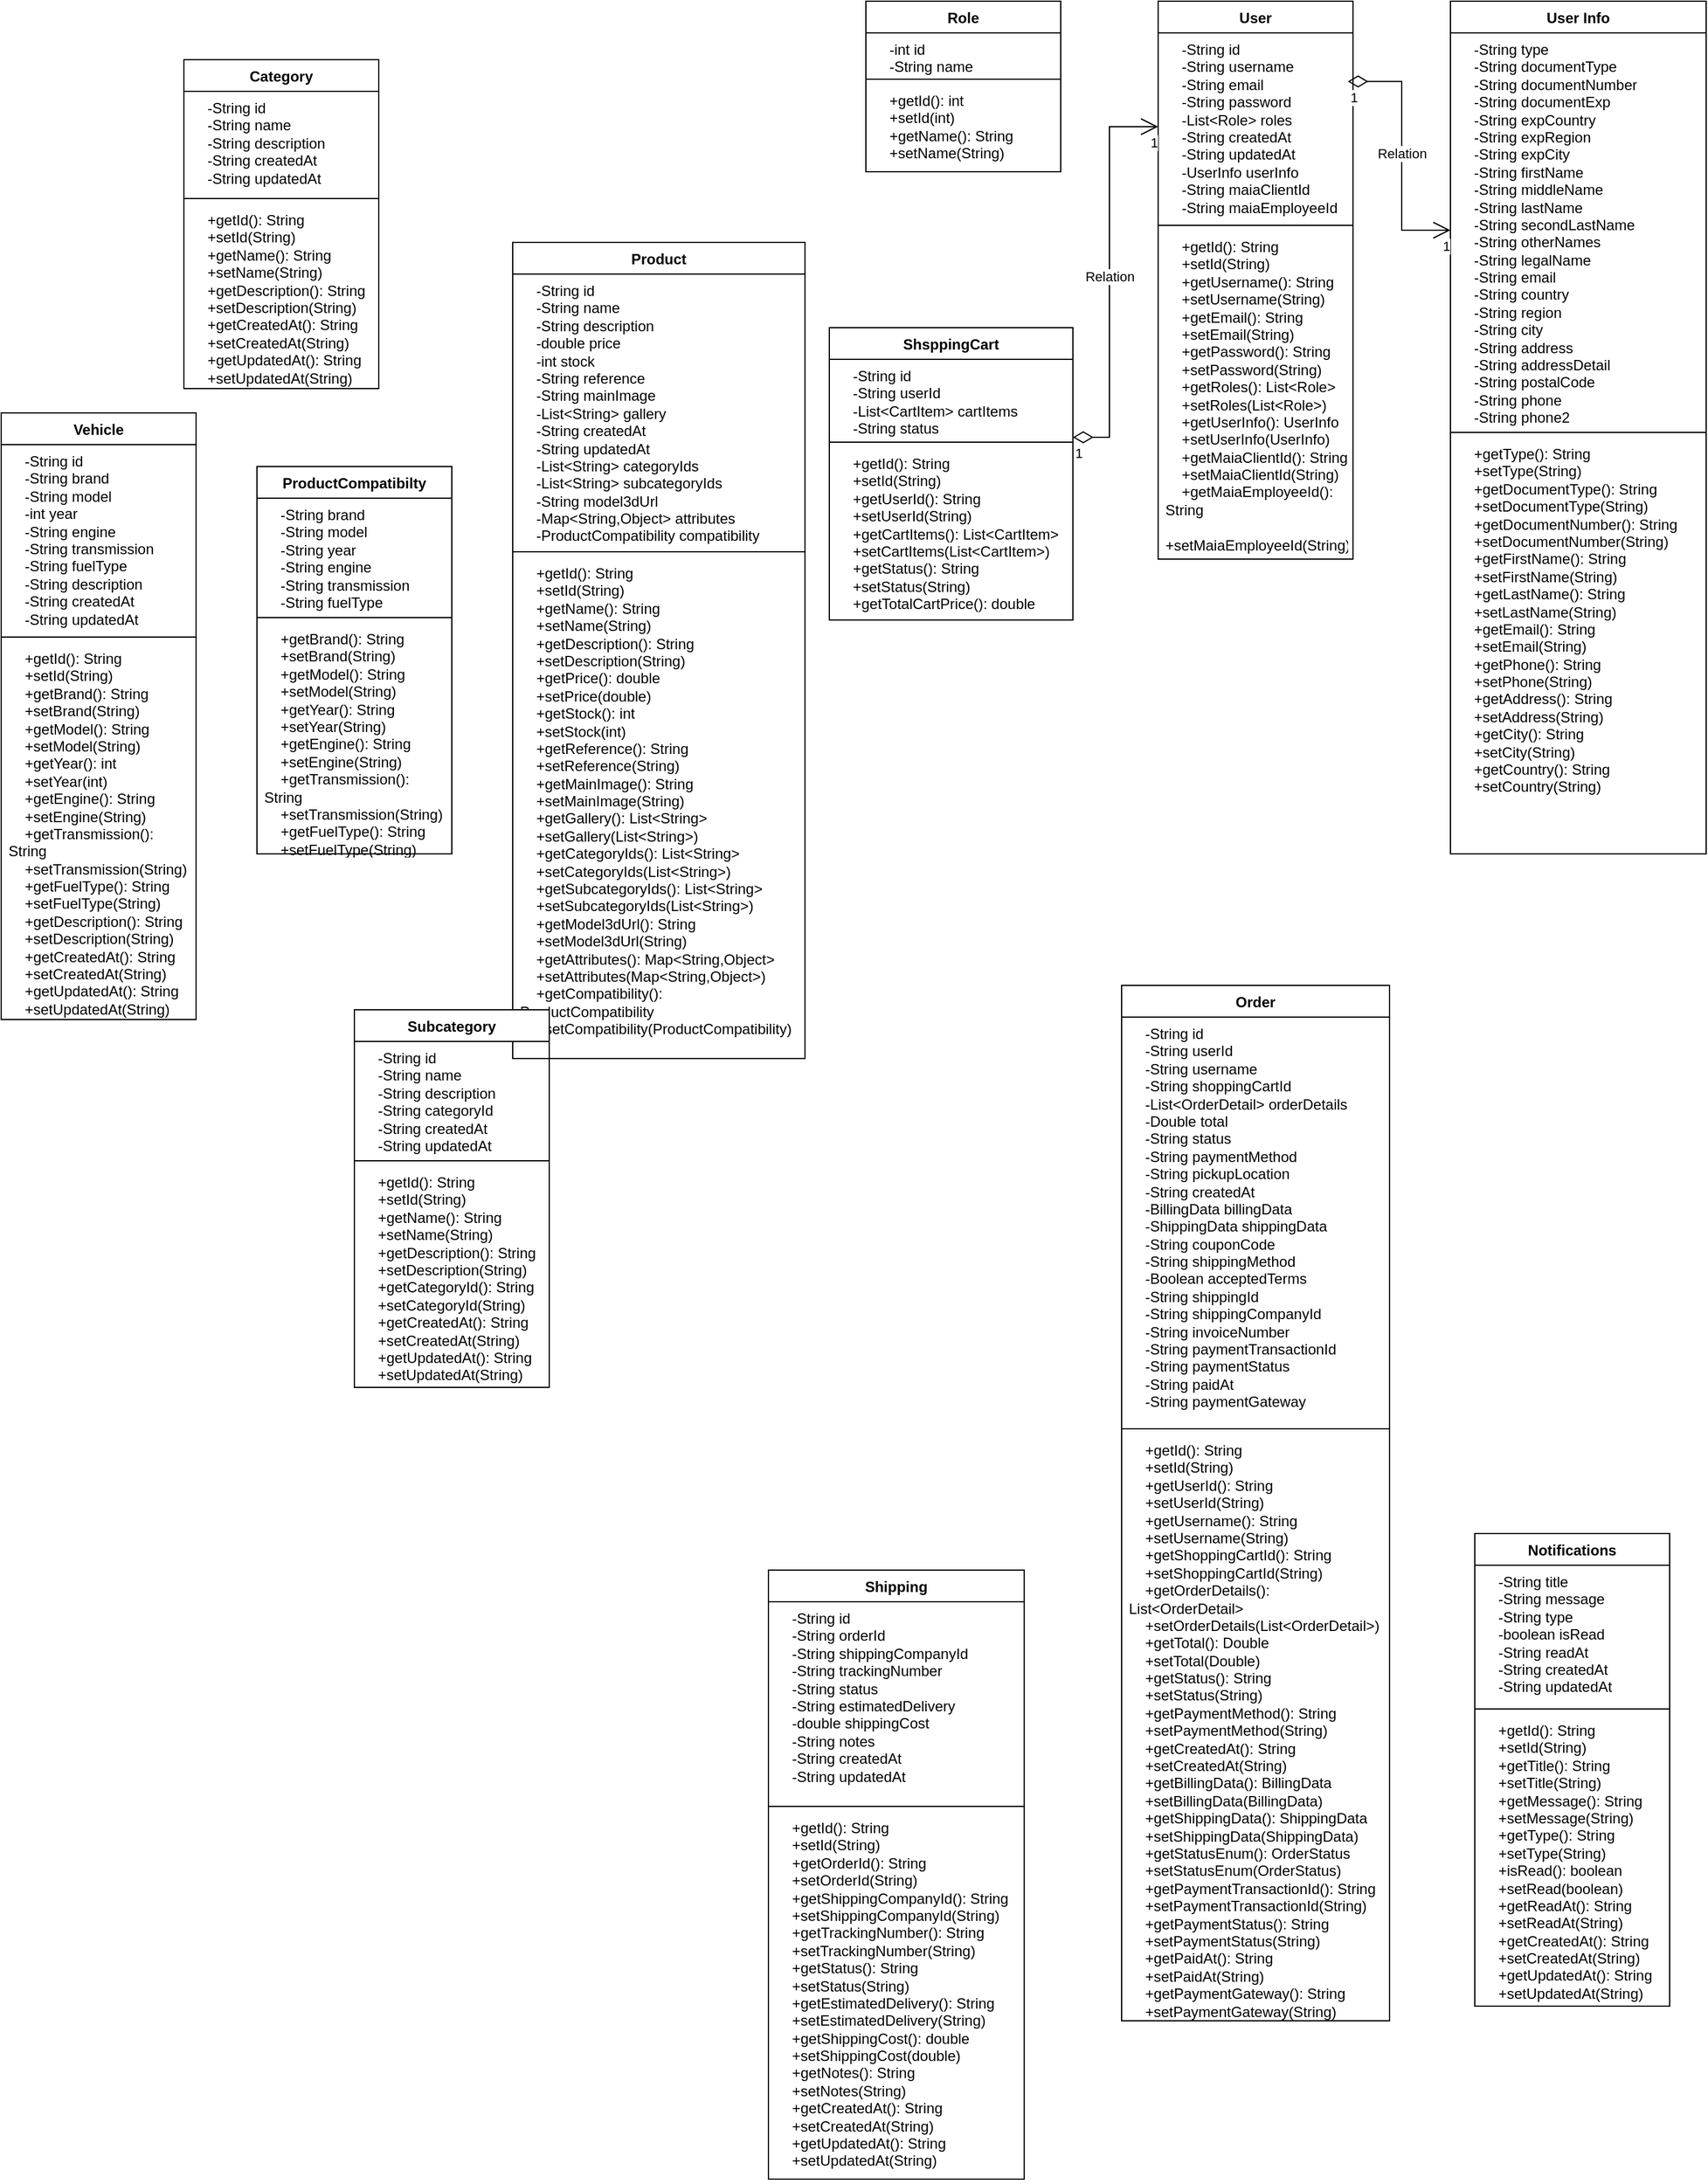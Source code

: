 <mxfile version="26.2.15">
  <diagram id="9OJvH9f_6SDGFT3qB6HU" name="Página-1">
    <mxGraphModel dx="1853" dy="632" grid="1" gridSize="10" guides="1" tooltips="1" connect="1" arrows="1" fold="1" page="1" pageScale="1" pageWidth="827" pageHeight="1169" math="0" shadow="0">
      <root>
        <mxCell id="0" />
        <mxCell id="1" parent="0" />
        <mxCell id="6zN2SrwQeg0scADsn5vO-5" value="User" style="swimlane;fontStyle=1;align=center;verticalAlign=top;childLayout=stackLayout;horizontal=1;startSize=26;horizontalStack=0;resizeParent=1;resizeParentMax=0;resizeLast=0;collapsible=1;marginBottom=0;whiteSpace=wrap;html=1;" vertex="1" parent="1">
          <mxGeometry x="520" y="2" width="160" height="458" as="geometry" />
        </mxCell>
        <mxCell id="6zN2SrwQeg0scADsn5vO-6" value="&lt;div&gt;&amp;nbsp; &amp;nbsp; -String id&lt;/div&gt;&lt;div&gt;&amp;nbsp; &amp;nbsp; -String username&lt;/div&gt;&lt;div&gt;&amp;nbsp; &amp;nbsp; -String email&lt;/div&gt;&lt;div&gt;&amp;nbsp; &amp;nbsp; -String password&lt;/div&gt;&lt;div&gt;&amp;nbsp; &amp;nbsp; -List&amp;lt;Role&amp;gt; roles&lt;/div&gt;&lt;div&gt;&amp;nbsp; &amp;nbsp; -String createdAt&lt;/div&gt;&lt;div&gt;&amp;nbsp; &amp;nbsp; -String updatedAt&lt;/div&gt;&lt;div&gt;&amp;nbsp; &amp;nbsp; -UserInfo userInfo&lt;/div&gt;&lt;div&gt;&amp;nbsp; &amp;nbsp; -String maiaClientId&lt;/div&gt;&lt;div&gt;&amp;nbsp; &amp;nbsp; -String maiaEmployeeId&lt;/div&gt;" style="text;strokeColor=none;fillColor=none;align=left;verticalAlign=top;spacingLeft=4;spacingRight=4;overflow=hidden;rotatable=0;points=[[0,0.5],[1,0.5]];portConstraint=eastwest;whiteSpace=wrap;html=1;" vertex="1" parent="6zN2SrwQeg0scADsn5vO-5">
          <mxGeometry y="26" width="160" height="154" as="geometry" />
        </mxCell>
        <mxCell id="6zN2SrwQeg0scADsn5vO-7" value="" style="line;strokeWidth=1;fillColor=none;align=left;verticalAlign=middle;spacingTop=-1;spacingLeft=3;spacingRight=3;rotatable=0;labelPosition=right;points=[];portConstraint=eastwest;strokeColor=inherit;" vertex="1" parent="6zN2SrwQeg0scADsn5vO-5">
          <mxGeometry y="180" width="160" height="8" as="geometry" />
        </mxCell>
        <mxCell id="6zN2SrwQeg0scADsn5vO-8" value="&lt;div&gt;&amp;nbsp; &amp;nbsp; +getId(): String&lt;/div&gt;&lt;div&gt;&amp;nbsp; &amp;nbsp; +setId(String)&lt;/div&gt;&lt;div&gt;&amp;nbsp; &amp;nbsp; +getUsername(): String&lt;/div&gt;&lt;div&gt;&amp;nbsp; &amp;nbsp; +setUsername(String)&lt;/div&gt;&lt;div&gt;&amp;nbsp; &amp;nbsp; +getEmail(): String&lt;/div&gt;&lt;div&gt;&amp;nbsp; &amp;nbsp; +setEmail(String)&lt;/div&gt;&lt;div&gt;&amp;nbsp; &amp;nbsp; +getPassword(): String&lt;/div&gt;&lt;div&gt;&amp;nbsp; &amp;nbsp; +setPassword(String)&lt;/div&gt;&lt;div&gt;&amp;nbsp; &amp;nbsp; +getRoles(): List&amp;lt;Role&amp;gt;&lt;/div&gt;&lt;div&gt;&amp;nbsp; &amp;nbsp; +setRoles(List&amp;lt;Role&amp;gt;)&lt;/div&gt;&lt;div&gt;&amp;nbsp; &amp;nbsp; +getUserInfo(): UserInfo&lt;/div&gt;&lt;div&gt;&amp;nbsp; &amp;nbsp; +setUserInfo(UserInfo)&lt;/div&gt;&lt;div&gt;&amp;nbsp; &amp;nbsp; +getMaiaClientId(): String&lt;/div&gt;&lt;div&gt;&amp;nbsp; &amp;nbsp; +setMaiaClientId(String)&lt;/div&gt;&lt;div&gt;&amp;nbsp; &amp;nbsp; +getMaiaEmployeeId(): String&lt;/div&gt;&lt;div&gt;&amp;nbsp; &amp;nbsp; +setMaiaEmployeeId(String)&lt;/div&gt;" style="text;strokeColor=none;fillColor=none;align=left;verticalAlign=top;spacingLeft=4;spacingRight=4;overflow=hidden;rotatable=0;points=[[0,0.5],[1,0.5]];portConstraint=eastwest;whiteSpace=wrap;html=1;" vertex="1" parent="6zN2SrwQeg0scADsn5vO-5">
          <mxGeometry y="188" width="160" height="270" as="geometry" />
        </mxCell>
        <mxCell id="6zN2SrwQeg0scADsn5vO-9" value="User Info" style="swimlane;fontStyle=1;align=center;verticalAlign=top;childLayout=stackLayout;horizontal=1;startSize=26;horizontalStack=0;resizeParent=1;resizeParentMax=0;resizeLast=0;collapsible=1;marginBottom=0;whiteSpace=wrap;html=1;" vertex="1" parent="1">
          <mxGeometry x="760" y="2" width="210" height="700" as="geometry" />
        </mxCell>
        <mxCell id="6zN2SrwQeg0scADsn5vO-10" value="&lt;div&gt;&amp;nbsp; &amp;nbsp; -String type&lt;/div&gt;&lt;div&gt;&amp;nbsp; &amp;nbsp; -String documentType&lt;/div&gt;&lt;div&gt;&amp;nbsp; &amp;nbsp; -String documentNumber&lt;/div&gt;&lt;div&gt;&amp;nbsp; &amp;nbsp; -String documentExp&lt;/div&gt;&lt;div&gt;&amp;nbsp; &amp;nbsp; -String expCountry&lt;/div&gt;&lt;div&gt;&amp;nbsp; &amp;nbsp; -String expRegion&lt;/div&gt;&lt;div&gt;&amp;nbsp; &amp;nbsp; -String expCity&lt;/div&gt;&lt;div&gt;&amp;nbsp; &amp;nbsp; -String firstName&lt;/div&gt;&lt;div&gt;&amp;nbsp; &amp;nbsp; -String middleName&lt;/div&gt;&lt;div&gt;&amp;nbsp; &amp;nbsp; -String lastName&lt;/div&gt;&lt;div&gt;&amp;nbsp; &amp;nbsp; -String secondLastName&lt;/div&gt;&lt;div&gt;&amp;nbsp; &amp;nbsp; -String otherNames&lt;/div&gt;&lt;div&gt;&amp;nbsp; &amp;nbsp; -String legalName&lt;/div&gt;&lt;div&gt;&amp;nbsp; &amp;nbsp; -String email&lt;/div&gt;&lt;div&gt;&amp;nbsp; &amp;nbsp; -String country&lt;/div&gt;&lt;div&gt;&amp;nbsp; &amp;nbsp; -String region&lt;/div&gt;&lt;div&gt;&amp;nbsp; &amp;nbsp; -String city&lt;/div&gt;&lt;div&gt;&amp;nbsp; &amp;nbsp; -String address&lt;/div&gt;&lt;div&gt;&amp;nbsp; &amp;nbsp; -String addressDetail&lt;/div&gt;&lt;div&gt;&amp;nbsp; &amp;nbsp; -String postalCode&lt;/div&gt;&lt;div&gt;&amp;nbsp; &amp;nbsp; -String phone&lt;/div&gt;&lt;div&gt;&amp;nbsp; &amp;nbsp; -String phone2&lt;/div&gt;" style="text;strokeColor=none;fillColor=none;align=left;verticalAlign=top;spacingLeft=4;spacingRight=4;overflow=hidden;rotatable=0;points=[[0,0.5],[1,0.5]];portConstraint=eastwest;whiteSpace=wrap;html=1;" vertex="1" parent="6zN2SrwQeg0scADsn5vO-9">
          <mxGeometry y="26" width="210" height="324" as="geometry" />
        </mxCell>
        <mxCell id="6zN2SrwQeg0scADsn5vO-11" value="" style="line;strokeWidth=1;fillColor=none;align=left;verticalAlign=middle;spacingTop=-1;spacingLeft=3;spacingRight=3;rotatable=0;labelPosition=right;points=[];portConstraint=eastwest;strokeColor=inherit;" vertex="1" parent="6zN2SrwQeg0scADsn5vO-9">
          <mxGeometry y="350" width="210" height="8" as="geometry" />
        </mxCell>
        <mxCell id="6zN2SrwQeg0scADsn5vO-12" value="&lt;div&gt;&amp;nbsp; &amp;nbsp; +getType(): String&lt;/div&gt;&lt;div&gt;&amp;nbsp; &amp;nbsp; +setType(String)&lt;/div&gt;&lt;div&gt;&amp;nbsp; &amp;nbsp; +getDocumentType(): String&lt;/div&gt;&lt;div&gt;&amp;nbsp; &amp;nbsp; +setDocumentType(String)&lt;/div&gt;&lt;div&gt;&amp;nbsp; &amp;nbsp; +getDocumentNumber(): String&lt;/div&gt;&lt;div&gt;&amp;nbsp; &amp;nbsp; +setDocumentNumber(String)&lt;/div&gt;&lt;div&gt;&amp;nbsp; &amp;nbsp; +getFirstName(): String&lt;/div&gt;&lt;div&gt;&amp;nbsp; &amp;nbsp; +setFirstName(String)&lt;/div&gt;&lt;div&gt;&amp;nbsp; &amp;nbsp; +getLastName(): String&lt;/div&gt;&lt;div&gt;&amp;nbsp; &amp;nbsp; +setLastName(String)&lt;/div&gt;&lt;div&gt;&amp;nbsp; &amp;nbsp; +getEmail(): String&lt;/div&gt;&lt;div&gt;&amp;nbsp; &amp;nbsp; +setEmail(String)&lt;/div&gt;&lt;div&gt;&amp;nbsp; &amp;nbsp; +getPhone(): String&lt;/div&gt;&lt;div&gt;&amp;nbsp; &amp;nbsp; +setPhone(String)&lt;/div&gt;&lt;div&gt;&amp;nbsp; &amp;nbsp; +getAddress(): String&lt;/div&gt;&lt;div&gt;&amp;nbsp; &amp;nbsp; +setAddress(String)&lt;/div&gt;&lt;div&gt;&amp;nbsp; &amp;nbsp; +getCity(): String&lt;/div&gt;&lt;div&gt;&amp;nbsp; &amp;nbsp; +setCity(String)&lt;/div&gt;&lt;div&gt;&amp;nbsp; &amp;nbsp; +getCountry(): String&lt;/div&gt;&lt;div&gt;&amp;nbsp; &amp;nbsp; +setCountry(String)&lt;/div&gt;" style="text;strokeColor=none;fillColor=none;align=left;verticalAlign=top;spacingLeft=4;spacingRight=4;overflow=hidden;rotatable=0;points=[[0,0.5],[1,0.5]];portConstraint=eastwest;whiteSpace=wrap;html=1;" vertex="1" parent="6zN2SrwQeg0scADsn5vO-9">
          <mxGeometry y="358" width="210" height="342" as="geometry" />
        </mxCell>
        <mxCell id="6zN2SrwQeg0scADsn5vO-13" value="Role" style="swimlane;fontStyle=1;align=center;verticalAlign=top;childLayout=stackLayout;horizontal=1;startSize=26;horizontalStack=0;resizeParent=1;resizeParentMax=0;resizeLast=0;collapsible=1;marginBottom=0;whiteSpace=wrap;html=1;" vertex="1" parent="1">
          <mxGeometry x="280" y="2" width="160" height="140" as="geometry" />
        </mxCell>
        <mxCell id="6zN2SrwQeg0scADsn5vO-14" value="&lt;div&gt;&amp;nbsp; &amp;nbsp; -int id&lt;/div&gt;&lt;div&gt;&amp;nbsp; &amp;nbsp; -String name&lt;/div&gt;" style="text;strokeColor=none;fillColor=none;align=left;verticalAlign=top;spacingLeft=4;spacingRight=4;overflow=hidden;rotatable=0;points=[[0,0.5],[1,0.5]];portConstraint=eastwest;whiteSpace=wrap;html=1;" vertex="1" parent="6zN2SrwQeg0scADsn5vO-13">
          <mxGeometry y="26" width="160" height="34" as="geometry" />
        </mxCell>
        <mxCell id="6zN2SrwQeg0scADsn5vO-15" value="" style="line;strokeWidth=1;fillColor=none;align=left;verticalAlign=middle;spacingTop=-1;spacingLeft=3;spacingRight=3;rotatable=0;labelPosition=right;points=[];portConstraint=eastwest;strokeColor=inherit;" vertex="1" parent="6zN2SrwQeg0scADsn5vO-13">
          <mxGeometry y="60" width="160" height="8" as="geometry" />
        </mxCell>
        <mxCell id="6zN2SrwQeg0scADsn5vO-16" value="&lt;div&gt;&amp;nbsp; &amp;nbsp; +getId(): int&lt;/div&gt;&lt;div&gt;&amp;nbsp; &amp;nbsp; +setId(int)&lt;/div&gt;&lt;div&gt;&amp;nbsp; &amp;nbsp; +getName(): String&lt;/div&gt;&lt;div&gt;&amp;nbsp; &amp;nbsp; +setName(String)&lt;/div&gt;" style="text;strokeColor=none;fillColor=none;align=left;verticalAlign=top;spacingLeft=4;spacingRight=4;overflow=hidden;rotatable=0;points=[[0,0.5],[1,0.5]];portConstraint=eastwest;whiteSpace=wrap;html=1;" vertex="1" parent="6zN2SrwQeg0scADsn5vO-13">
          <mxGeometry y="68" width="160" height="72" as="geometry" />
        </mxCell>
        <mxCell id="6zN2SrwQeg0scADsn5vO-17" value="Product" style="swimlane;fontStyle=1;align=center;verticalAlign=top;childLayout=stackLayout;horizontal=1;startSize=26;horizontalStack=0;resizeParent=1;resizeParentMax=0;resizeLast=0;collapsible=1;marginBottom=0;whiteSpace=wrap;html=1;" vertex="1" parent="1">
          <mxGeometry x="-10" y="200" width="240" height="670" as="geometry" />
        </mxCell>
        <mxCell id="6zN2SrwQeg0scADsn5vO-18" value="&lt;div&gt;&amp;nbsp; &amp;nbsp; -String id&lt;/div&gt;&lt;div&gt;&amp;nbsp; &amp;nbsp; -String name&lt;/div&gt;&lt;div&gt;&amp;nbsp; &amp;nbsp; -String description&lt;/div&gt;&lt;div&gt;&amp;nbsp; &amp;nbsp; -double price&lt;/div&gt;&lt;div&gt;&amp;nbsp; &amp;nbsp; -int stock&lt;/div&gt;&lt;div&gt;&amp;nbsp; &amp;nbsp; -String reference&lt;/div&gt;&lt;div&gt;&amp;nbsp; &amp;nbsp; -String mainImage&lt;/div&gt;&lt;div&gt;&amp;nbsp; &amp;nbsp; -List&amp;lt;String&amp;gt; gallery&lt;/div&gt;&lt;div&gt;&amp;nbsp; &amp;nbsp; -String createdAt&lt;/div&gt;&lt;div&gt;&amp;nbsp; &amp;nbsp; -String updatedAt&lt;/div&gt;&lt;div&gt;&amp;nbsp; &amp;nbsp; -List&amp;lt;String&amp;gt; categoryIds&lt;/div&gt;&lt;div&gt;&amp;nbsp; &amp;nbsp; -List&amp;lt;String&amp;gt; subcategoryIds&lt;/div&gt;&lt;div&gt;&amp;nbsp; &amp;nbsp; -String model3dUrl&lt;/div&gt;&lt;div&gt;&amp;nbsp; &amp;nbsp; -Map&amp;lt;String,Object&amp;gt; attributes&lt;/div&gt;&lt;div&gt;&amp;nbsp; &amp;nbsp; -ProductCompatibility compatibility&lt;/div&gt;" style="text;strokeColor=none;fillColor=none;align=left;verticalAlign=top;spacingLeft=4;spacingRight=4;overflow=hidden;rotatable=0;points=[[0,0.5],[1,0.5]];portConstraint=eastwest;whiteSpace=wrap;html=1;" vertex="1" parent="6zN2SrwQeg0scADsn5vO-17">
          <mxGeometry y="26" width="240" height="224" as="geometry" />
        </mxCell>
        <mxCell id="6zN2SrwQeg0scADsn5vO-19" value="" style="line;strokeWidth=1;fillColor=none;align=left;verticalAlign=middle;spacingTop=-1;spacingLeft=3;spacingRight=3;rotatable=0;labelPosition=right;points=[];portConstraint=eastwest;strokeColor=inherit;" vertex="1" parent="6zN2SrwQeg0scADsn5vO-17">
          <mxGeometry y="250" width="240" height="8" as="geometry" />
        </mxCell>
        <mxCell id="6zN2SrwQeg0scADsn5vO-20" value="&lt;div&gt;&amp;nbsp; &amp;nbsp; +getId(): String&lt;/div&gt;&lt;div&gt;&amp;nbsp; &amp;nbsp; +setId(String)&lt;/div&gt;&lt;div&gt;&amp;nbsp; &amp;nbsp; +getName(): String&lt;/div&gt;&lt;div&gt;&amp;nbsp; &amp;nbsp; +setName(String)&lt;/div&gt;&lt;div&gt;&amp;nbsp; &amp;nbsp; +getDescription(): String&lt;/div&gt;&lt;div&gt;&amp;nbsp; &amp;nbsp; +setDescription(String)&lt;/div&gt;&lt;div&gt;&amp;nbsp; &amp;nbsp; +getPrice(): double&lt;/div&gt;&lt;div&gt;&amp;nbsp; &amp;nbsp; +setPrice(double)&lt;/div&gt;&lt;div&gt;&amp;nbsp; &amp;nbsp; +getStock(): int&lt;/div&gt;&lt;div&gt;&amp;nbsp; &amp;nbsp; +setStock(int)&lt;/div&gt;&lt;div&gt;&amp;nbsp; &amp;nbsp; +getReference(): String&lt;/div&gt;&lt;div&gt;&amp;nbsp; &amp;nbsp; +setReference(String)&lt;/div&gt;&lt;div&gt;&amp;nbsp; &amp;nbsp; +getMainImage(): String&lt;/div&gt;&lt;div&gt;&amp;nbsp; &amp;nbsp; +setMainImage(String)&lt;/div&gt;&lt;div&gt;&amp;nbsp; &amp;nbsp; +getGallery(): List&amp;lt;String&amp;gt;&lt;/div&gt;&lt;div&gt;&amp;nbsp; &amp;nbsp; +setGallery(List&amp;lt;String&amp;gt;)&lt;/div&gt;&lt;div&gt;&amp;nbsp; &amp;nbsp; +getCategoryIds(): List&amp;lt;String&amp;gt;&lt;/div&gt;&lt;div&gt;&amp;nbsp; &amp;nbsp; +setCategoryIds(List&amp;lt;String&amp;gt;)&lt;/div&gt;&lt;div&gt;&amp;nbsp; &amp;nbsp; +getSubcategoryIds(): List&amp;lt;String&amp;gt;&lt;/div&gt;&lt;div&gt;&amp;nbsp; &amp;nbsp; +setSubcategoryIds(List&amp;lt;String&amp;gt;)&lt;/div&gt;&lt;div&gt;&amp;nbsp; &amp;nbsp; +getModel3dUrl(): String&lt;/div&gt;&lt;div&gt;&amp;nbsp; &amp;nbsp; +setModel3dUrl(String)&lt;/div&gt;&lt;div&gt;&amp;nbsp; &amp;nbsp; +getAttributes(): Map&amp;lt;String,Object&amp;gt;&lt;/div&gt;&lt;div&gt;&amp;nbsp; &amp;nbsp; +setAttributes(Map&amp;lt;String,Object&amp;gt;)&lt;/div&gt;&lt;div&gt;&amp;nbsp; &amp;nbsp; +getCompatibility(): ProductCompatibility&lt;/div&gt;&lt;div&gt;&amp;nbsp; &amp;nbsp; +setCompatibility(ProductCompatibility)&lt;/div&gt;" style="text;strokeColor=none;fillColor=none;align=left;verticalAlign=top;spacingLeft=4;spacingRight=4;overflow=hidden;rotatable=0;points=[[0,0.5],[1,0.5]];portConstraint=eastwest;whiteSpace=wrap;html=1;" vertex="1" parent="6zN2SrwQeg0scADsn5vO-17">
          <mxGeometry y="258" width="240" height="412" as="geometry" />
        </mxCell>
        <mxCell id="6zN2SrwQeg0scADsn5vO-21" value="Category" style="swimlane;fontStyle=1;align=center;verticalAlign=top;childLayout=stackLayout;horizontal=1;startSize=26;horizontalStack=0;resizeParent=1;resizeParentMax=0;resizeLast=0;collapsible=1;marginBottom=0;whiteSpace=wrap;html=1;" vertex="1" parent="1">
          <mxGeometry x="-280" y="50" width="160" height="270" as="geometry" />
        </mxCell>
        <mxCell id="6zN2SrwQeg0scADsn5vO-22" value="&lt;div&gt;&amp;nbsp; &amp;nbsp; -String id&lt;/div&gt;&lt;div&gt;&amp;nbsp; &amp;nbsp; -String name&lt;/div&gt;&lt;div&gt;&amp;nbsp; &amp;nbsp; -String description&lt;/div&gt;&lt;div&gt;&amp;nbsp; &amp;nbsp; -String createdAt&lt;/div&gt;&lt;div&gt;&amp;nbsp; &amp;nbsp; -String updatedAt&lt;/div&gt;" style="text;strokeColor=none;fillColor=none;align=left;verticalAlign=top;spacingLeft=4;spacingRight=4;overflow=hidden;rotatable=0;points=[[0,0.5],[1,0.5]];portConstraint=eastwest;whiteSpace=wrap;html=1;" vertex="1" parent="6zN2SrwQeg0scADsn5vO-21">
          <mxGeometry y="26" width="160" height="84" as="geometry" />
        </mxCell>
        <mxCell id="6zN2SrwQeg0scADsn5vO-23" value="" style="line;strokeWidth=1;fillColor=none;align=left;verticalAlign=middle;spacingTop=-1;spacingLeft=3;spacingRight=3;rotatable=0;labelPosition=right;points=[];portConstraint=eastwest;strokeColor=inherit;" vertex="1" parent="6zN2SrwQeg0scADsn5vO-21">
          <mxGeometry y="110" width="160" height="8" as="geometry" />
        </mxCell>
        <mxCell id="6zN2SrwQeg0scADsn5vO-24" value="&lt;div&gt;&amp;nbsp; &amp;nbsp; +getId(): String&lt;/div&gt;&lt;div&gt;&amp;nbsp; &amp;nbsp; +setId(String)&lt;/div&gt;&lt;div&gt;&amp;nbsp; &amp;nbsp; +getName(): String&lt;/div&gt;&lt;div&gt;&amp;nbsp; &amp;nbsp; +setName(String)&lt;/div&gt;&lt;div&gt;&amp;nbsp; &amp;nbsp; +getDescription(): String&lt;/div&gt;&lt;div&gt;&amp;nbsp; &amp;nbsp; +setDescription(String)&lt;/div&gt;&lt;div&gt;&amp;nbsp; &amp;nbsp; +getCreatedAt(): String&lt;/div&gt;&lt;div&gt;&amp;nbsp; &amp;nbsp; +setCreatedAt(String)&lt;/div&gt;&lt;div&gt;&amp;nbsp; &amp;nbsp; +getUpdatedAt(): String&lt;/div&gt;&lt;div&gt;&amp;nbsp; &amp;nbsp; +setUpdatedAt(String)&lt;/div&gt;" style="text;strokeColor=none;fillColor=none;align=left;verticalAlign=top;spacingLeft=4;spacingRight=4;overflow=hidden;rotatable=0;points=[[0,0.5],[1,0.5]];portConstraint=eastwest;whiteSpace=wrap;html=1;" vertex="1" parent="6zN2SrwQeg0scADsn5vO-21">
          <mxGeometry y="118" width="160" height="152" as="geometry" />
        </mxCell>
        <mxCell id="6zN2SrwQeg0scADsn5vO-25" value="Subcategory" style="swimlane;fontStyle=1;align=center;verticalAlign=top;childLayout=stackLayout;horizontal=1;startSize=26;horizontalStack=0;resizeParent=1;resizeParentMax=0;resizeLast=0;collapsible=1;marginBottom=0;whiteSpace=wrap;html=1;" vertex="1" parent="1">
          <mxGeometry x="-140" y="830" width="160" height="310" as="geometry" />
        </mxCell>
        <mxCell id="6zN2SrwQeg0scADsn5vO-26" value="&lt;div&gt;&amp;nbsp; &amp;nbsp; -String id&lt;/div&gt;&lt;div&gt;&amp;nbsp; &amp;nbsp; -String name&lt;/div&gt;&lt;div&gt;&amp;nbsp; &amp;nbsp; -String description&lt;/div&gt;&lt;div&gt;&amp;nbsp; &amp;nbsp; -String categoryId&lt;/div&gt;&lt;div&gt;&amp;nbsp; &amp;nbsp; -String createdAt&lt;/div&gt;&lt;div&gt;&amp;nbsp; &amp;nbsp; -String updatedAt&lt;/div&gt;" style="text;strokeColor=none;fillColor=none;align=left;verticalAlign=top;spacingLeft=4;spacingRight=4;overflow=hidden;rotatable=0;points=[[0,0.5],[1,0.5]];portConstraint=eastwest;whiteSpace=wrap;html=1;" vertex="1" parent="6zN2SrwQeg0scADsn5vO-25">
          <mxGeometry y="26" width="160" height="94" as="geometry" />
        </mxCell>
        <mxCell id="6zN2SrwQeg0scADsn5vO-27" value="" style="line;strokeWidth=1;fillColor=none;align=left;verticalAlign=middle;spacingTop=-1;spacingLeft=3;spacingRight=3;rotatable=0;labelPosition=right;points=[];portConstraint=eastwest;strokeColor=inherit;" vertex="1" parent="6zN2SrwQeg0scADsn5vO-25">
          <mxGeometry y="120" width="160" height="8" as="geometry" />
        </mxCell>
        <mxCell id="6zN2SrwQeg0scADsn5vO-28" value="&lt;div&gt;&amp;nbsp; &amp;nbsp; +getId(): String&lt;/div&gt;&lt;div&gt;&amp;nbsp; &amp;nbsp; +setId(String)&lt;/div&gt;&lt;div&gt;&amp;nbsp; &amp;nbsp; +getName(): String&lt;/div&gt;&lt;div&gt;&amp;nbsp; &amp;nbsp; +setName(String)&lt;/div&gt;&lt;div&gt;&amp;nbsp; &amp;nbsp; +getDescription(): String&lt;/div&gt;&lt;div&gt;&amp;nbsp; &amp;nbsp; +setDescription(String)&lt;/div&gt;&lt;div&gt;&amp;nbsp; &amp;nbsp; +getCategoryId(): String&lt;/div&gt;&lt;div&gt;&amp;nbsp; &amp;nbsp; +setCategoryId(String)&lt;/div&gt;&lt;div&gt;&amp;nbsp; &amp;nbsp; +getCreatedAt(): String&lt;/div&gt;&lt;div&gt;&amp;nbsp; &amp;nbsp; +setCreatedAt(String)&lt;/div&gt;&lt;div&gt;&amp;nbsp; &amp;nbsp; +getUpdatedAt(): String&lt;/div&gt;&lt;div&gt;&amp;nbsp; &amp;nbsp; +setUpdatedAt(String)&lt;/div&gt;" style="text;strokeColor=none;fillColor=none;align=left;verticalAlign=top;spacingLeft=4;spacingRight=4;overflow=hidden;rotatable=0;points=[[0,0.5],[1,0.5]];portConstraint=eastwest;whiteSpace=wrap;html=1;" vertex="1" parent="6zN2SrwQeg0scADsn5vO-25">
          <mxGeometry y="128" width="160" height="182" as="geometry" />
        </mxCell>
        <mxCell id="6zN2SrwQeg0scADsn5vO-30" value="ProductCompatibilty" style="swimlane;fontStyle=1;align=center;verticalAlign=top;childLayout=stackLayout;horizontal=1;startSize=26;horizontalStack=0;resizeParent=1;resizeParentMax=0;resizeLast=0;collapsible=1;marginBottom=0;whiteSpace=wrap;html=1;" vertex="1" parent="1">
          <mxGeometry x="-220" y="384" width="160" height="318" as="geometry" />
        </mxCell>
        <mxCell id="6zN2SrwQeg0scADsn5vO-31" value="&lt;div&gt;&amp;nbsp; &amp;nbsp; -String brand&lt;/div&gt;&lt;div&gt;&amp;nbsp; &amp;nbsp; -String model&lt;/div&gt;&lt;div&gt;&amp;nbsp; &amp;nbsp; -String year&lt;/div&gt;&lt;div&gt;&amp;nbsp; &amp;nbsp; -String engine&lt;/div&gt;&lt;div&gt;&amp;nbsp; &amp;nbsp; -String transmission&lt;/div&gt;&lt;div&gt;&amp;nbsp; &amp;nbsp; -String fuelType&lt;/div&gt;" style="text;strokeColor=none;fillColor=none;align=left;verticalAlign=top;spacingLeft=4;spacingRight=4;overflow=hidden;rotatable=0;points=[[0,0.5],[1,0.5]];portConstraint=eastwest;whiteSpace=wrap;html=1;" vertex="1" parent="6zN2SrwQeg0scADsn5vO-30">
          <mxGeometry y="26" width="160" height="94" as="geometry" />
        </mxCell>
        <mxCell id="6zN2SrwQeg0scADsn5vO-32" value="" style="line;strokeWidth=1;fillColor=none;align=left;verticalAlign=middle;spacingTop=-1;spacingLeft=3;spacingRight=3;rotatable=0;labelPosition=right;points=[];portConstraint=eastwest;strokeColor=inherit;" vertex="1" parent="6zN2SrwQeg0scADsn5vO-30">
          <mxGeometry y="120" width="160" height="8" as="geometry" />
        </mxCell>
        <mxCell id="6zN2SrwQeg0scADsn5vO-33" value="&lt;div&gt;&amp;nbsp; &amp;nbsp; +getBrand(): String&lt;/div&gt;&lt;div&gt;&amp;nbsp; &amp;nbsp; +setBrand(String)&lt;/div&gt;&lt;div&gt;&amp;nbsp; &amp;nbsp; +getModel(): String&lt;/div&gt;&lt;div&gt;&amp;nbsp; &amp;nbsp; +setModel(String)&lt;/div&gt;&lt;div&gt;&amp;nbsp; &amp;nbsp; +getYear(): String&lt;/div&gt;&lt;div&gt;&amp;nbsp; &amp;nbsp; +setYear(String)&lt;/div&gt;&lt;div&gt;&amp;nbsp; &amp;nbsp; +getEngine(): String&lt;/div&gt;&lt;div&gt;&amp;nbsp; &amp;nbsp; +setEngine(String)&lt;/div&gt;&lt;div&gt;&amp;nbsp; &amp;nbsp; +getTransmission(): String&lt;/div&gt;&lt;div&gt;&amp;nbsp; &amp;nbsp; +setTransmission(String)&lt;/div&gt;&lt;div&gt;&amp;nbsp; &amp;nbsp; +getFuelType(): String&lt;/div&gt;&lt;div&gt;&amp;nbsp; &amp;nbsp; +setFuelType(String)&lt;/div&gt;" style="text;strokeColor=none;fillColor=none;align=left;verticalAlign=top;spacingLeft=4;spacingRight=4;overflow=hidden;rotatable=0;points=[[0,0.5],[1,0.5]];portConstraint=eastwest;whiteSpace=wrap;html=1;" vertex="1" parent="6zN2SrwQeg0scADsn5vO-30">
          <mxGeometry y="128" width="160" height="190" as="geometry" />
        </mxCell>
        <mxCell id="6zN2SrwQeg0scADsn5vO-34" value="Vehicle" style="swimlane;fontStyle=1;align=center;verticalAlign=top;childLayout=stackLayout;horizontal=1;startSize=26;horizontalStack=0;resizeParent=1;resizeParentMax=0;resizeLast=0;collapsible=1;marginBottom=0;whiteSpace=wrap;html=1;" vertex="1" parent="1">
          <mxGeometry x="-430" y="340" width="160" height="498" as="geometry" />
        </mxCell>
        <mxCell id="6zN2SrwQeg0scADsn5vO-35" value="&lt;div&gt;&amp;nbsp; &amp;nbsp; -String id&lt;/div&gt;&lt;div&gt;&amp;nbsp; &amp;nbsp; -String brand&lt;/div&gt;&lt;div&gt;&amp;nbsp; &amp;nbsp; -String model&lt;/div&gt;&lt;div&gt;&amp;nbsp; &amp;nbsp; -int year&lt;/div&gt;&lt;div&gt;&amp;nbsp; &amp;nbsp; -String engine&lt;/div&gt;&lt;div&gt;&amp;nbsp; &amp;nbsp; -String transmission&lt;/div&gt;&lt;div&gt;&amp;nbsp; &amp;nbsp; -String fuelType&lt;/div&gt;&lt;div&gt;&amp;nbsp; &amp;nbsp; -String description&lt;/div&gt;&lt;div&gt;&amp;nbsp; &amp;nbsp; -String createdAt&lt;/div&gt;&lt;div&gt;&amp;nbsp; &amp;nbsp; -String updatedAt&lt;/div&gt;" style="text;strokeColor=none;fillColor=none;align=left;verticalAlign=top;spacingLeft=4;spacingRight=4;overflow=hidden;rotatable=0;points=[[0,0.5],[1,0.5]];portConstraint=eastwest;whiteSpace=wrap;html=1;" vertex="1" parent="6zN2SrwQeg0scADsn5vO-34">
          <mxGeometry y="26" width="160" height="154" as="geometry" />
        </mxCell>
        <mxCell id="6zN2SrwQeg0scADsn5vO-36" value="" style="line;strokeWidth=1;fillColor=none;align=left;verticalAlign=middle;spacingTop=-1;spacingLeft=3;spacingRight=3;rotatable=0;labelPosition=right;points=[];portConstraint=eastwest;strokeColor=inherit;" vertex="1" parent="6zN2SrwQeg0scADsn5vO-34">
          <mxGeometry y="180" width="160" height="8" as="geometry" />
        </mxCell>
        <mxCell id="6zN2SrwQeg0scADsn5vO-37" value="&lt;div&gt;&amp;nbsp; &amp;nbsp; +getId(): String&lt;/div&gt;&lt;div&gt;&amp;nbsp; &amp;nbsp; +setId(String)&lt;/div&gt;&lt;div&gt;&amp;nbsp; &amp;nbsp; +getBrand(): String&lt;/div&gt;&lt;div&gt;&amp;nbsp; &amp;nbsp; +setBrand(String)&lt;/div&gt;&lt;div&gt;&amp;nbsp; &amp;nbsp; +getModel(): String&lt;/div&gt;&lt;div&gt;&amp;nbsp; &amp;nbsp; +setModel(String)&lt;/div&gt;&lt;div&gt;&amp;nbsp; &amp;nbsp; +getYear(): int&lt;/div&gt;&lt;div&gt;&amp;nbsp; &amp;nbsp; +setYear(int)&lt;/div&gt;&lt;div&gt;&amp;nbsp; &amp;nbsp; +getEngine(): String&lt;/div&gt;&lt;div&gt;&amp;nbsp; &amp;nbsp; +setEngine(String)&lt;/div&gt;&lt;div&gt;&amp;nbsp; &amp;nbsp; +getTransmission(): String&lt;/div&gt;&lt;div&gt;&amp;nbsp; &amp;nbsp; +setTransmission(String)&lt;/div&gt;&lt;div&gt;&amp;nbsp; &amp;nbsp; +getFuelType(): String&lt;/div&gt;&lt;div&gt;&amp;nbsp; &amp;nbsp; +setFuelType(String)&lt;/div&gt;&lt;div&gt;&amp;nbsp; &amp;nbsp; +getDescription(): String&lt;/div&gt;&lt;div&gt;&amp;nbsp; &amp;nbsp; +setDescription(String)&lt;/div&gt;&lt;div&gt;&amp;nbsp; &amp;nbsp; +getCreatedAt(): String&lt;/div&gt;&lt;div&gt;&amp;nbsp; &amp;nbsp; +setCreatedAt(String)&lt;/div&gt;&lt;div&gt;&amp;nbsp; &amp;nbsp; +getUpdatedAt(): String&lt;/div&gt;&lt;div&gt;&amp;nbsp; &amp;nbsp; +setUpdatedAt(String)&lt;/div&gt;" style="text;strokeColor=none;fillColor=none;align=left;verticalAlign=top;spacingLeft=4;spacingRight=4;overflow=hidden;rotatable=0;points=[[0,0.5],[1,0.5]];portConstraint=eastwest;whiteSpace=wrap;html=1;" vertex="1" parent="6zN2SrwQeg0scADsn5vO-34">
          <mxGeometry y="188" width="160" height="310" as="geometry" />
        </mxCell>
        <mxCell id="6zN2SrwQeg0scADsn5vO-38" value="Order" style="swimlane;fontStyle=1;align=center;verticalAlign=top;childLayout=stackLayout;horizontal=1;startSize=26;horizontalStack=0;resizeParent=1;resizeParentMax=0;resizeLast=0;collapsible=1;marginBottom=0;whiteSpace=wrap;html=1;" vertex="1" parent="1">
          <mxGeometry x="490" y="810" width="220" height="850" as="geometry" />
        </mxCell>
        <mxCell id="6zN2SrwQeg0scADsn5vO-39" value="&lt;div&gt;&amp;nbsp; &amp;nbsp; -String id&lt;/div&gt;&lt;div&gt;&amp;nbsp; &amp;nbsp; -String userId&lt;/div&gt;&lt;div&gt;&amp;nbsp; &amp;nbsp; -String username&lt;/div&gt;&lt;div&gt;&amp;nbsp; &amp;nbsp; -String shoppingCartId&lt;/div&gt;&lt;div&gt;&amp;nbsp; &amp;nbsp; -List&amp;lt;OrderDetail&amp;gt; orderDetails&lt;/div&gt;&lt;div&gt;&amp;nbsp; &amp;nbsp; -Double total&lt;/div&gt;&lt;div&gt;&amp;nbsp; &amp;nbsp; -String status&lt;/div&gt;&lt;div&gt;&amp;nbsp; &amp;nbsp; -String paymentMethod&lt;/div&gt;&lt;div&gt;&amp;nbsp; &amp;nbsp; -String pickupLocation&lt;/div&gt;&lt;div&gt;&amp;nbsp; &amp;nbsp; -String createdAt&lt;/div&gt;&lt;div&gt;&amp;nbsp; &amp;nbsp; -BillingData billingData&lt;/div&gt;&lt;div&gt;&amp;nbsp; &amp;nbsp; -ShippingData shippingData&lt;/div&gt;&lt;div&gt;&amp;nbsp; &amp;nbsp; -String couponCode&lt;/div&gt;&lt;div&gt;&amp;nbsp; &amp;nbsp; -String shippingMethod&lt;/div&gt;&lt;div&gt;&amp;nbsp; &amp;nbsp; -Boolean acceptedTerms&lt;/div&gt;&lt;div&gt;&amp;nbsp; &amp;nbsp; -String shippingId&lt;/div&gt;&lt;div&gt;&amp;nbsp; &amp;nbsp; -String shippingCompanyId&lt;/div&gt;&lt;div&gt;&amp;nbsp; &amp;nbsp; -String invoiceNumber&lt;/div&gt;&lt;div&gt;&amp;nbsp; &amp;nbsp; -String paymentTransactionId&lt;/div&gt;&lt;div&gt;&amp;nbsp; &amp;nbsp; -String paymentStatus&lt;/div&gt;&lt;div&gt;&amp;nbsp; &amp;nbsp; -String paidAt&lt;/div&gt;&lt;div&gt;&amp;nbsp; &amp;nbsp; -String paymentGateway&lt;/div&gt;" style="text;strokeColor=none;fillColor=none;align=left;verticalAlign=top;spacingLeft=4;spacingRight=4;overflow=hidden;rotatable=0;points=[[0,0.5],[1,0.5]];portConstraint=eastwest;whiteSpace=wrap;html=1;" vertex="1" parent="6zN2SrwQeg0scADsn5vO-38">
          <mxGeometry y="26" width="220" height="334" as="geometry" />
        </mxCell>
        <mxCell id="6zN2SrwQeg0scADsn5vO-40" value="" style="line;strokeWidth=1;fillColor=none;align=left;verticalAlign=middle;spacingTop=-1;spacingLeft=3;spacingRight=3;rotatable=0;labelPosition=right;points=[];portConstraint=eastwest;strokeColor=inherit;" vertex="1" parent="6zN2SrwQeg0scADsn5vO-38">
          <mxGeometry y="360" width="220" height="8" as="geometry" />
        </mxCell>
        <mxCell id="6zN2SrwQeg0scADsn5vO-41" value="&lt;div&gt;&amp;nbsp; &amp;nbsp; +getId(): String&lt;/div&gt;&lt;div&gt;&amp;nbsp; &amp;nbsp; +setId(String)&lt;/div&gt;&lt;div&gt;&amp;nbsp; &amp;nbsp; +getUserId(): String&lt;/div&gt;&lt;div&gt;&amp;nbsp; &amp;nbsp; +setUserId(String)&lt;/div&gt;&lt;div&gt;&amp;nbsp; &amp;nbsp; +getUsername(): String&lt;/div&gt;&lt;div&gt;&amp;nbsp; &amp;nbsp; +setUsername(String)&lt;/div&gt;&lt;div&gt;&amp;nbsp; &amp;nbsp; +getShoppingCartId(): String&lt;/div&gt;&lt;div&gt;&amp;nbsp; &amp;nbsp; +setShoppingCartId(String)&lt;/div&gt;&lt;div&gt;&amp;nbsp; &amp;nbsp; +getOrderDetails(): List&amp;lt;OrderDetail&amp;gt;&lt;/div&gt;&lt;div&gt;&amp;nbsp; &amp;nbsp; +setOrderDetails(List&amp;lt;OrderDetail&amp;gt;)&lt;/div&gt;&lt;div&gt;&amp;nbsp; &amp;nbsp; +getTotal(): Double&lt;/div&gt;&lt;div&gt;&amp;nbsp; &amp;nbsp; +setTotal(Double)&lt;/div&gt;&lt;div&gt;&amp;nbsp; &amp;nbsp; +getStatus(): String&lt;/div&gt;&lt;div&gt;&amp;nbsp; &amp;nbsp; +setStatus(String)&lt;/div&gt;&lt;div&gt;&amp;nbsp; &amp;nbsp; +getPaymentMethod(): String&lt;/div&gt;&lt;div&gt;&amp;nbsp; &amp;nbsp; +setPaymentMethod(String)&lt;/div&gt;&lt;div&gt;&amp;nbsp; &amp;nbsp; +getCreatedAt(): String&lt;/div&gt;&lt;div&gt;&amp;nbsp; &amp;nbsp; +setCreatedAt(String)&lt;/div&gt;&lt;div&gt;&amp;nbsp; &amp;nbsp; +getBillingData(): BillingData&lt;/div&gt;&lt;div&gt;&amp;nbsp; &amp;nbsp; +setBillingData(BillingData)&lt;/div&gt;&lt;div&gt;&amp;nbsp; &amp;nbsp; +getShippingData(): ShippingData&lt;/div&gt;&lt;div&gt;&amp;nbsp; &amp;nbsp; +setShippingData(ShippingData)&lt;/div&gt;&lt;div&gt;&amp;nbsp; &amp;nbsp; +getStatusEnum(): OrderStatus&lt;/div&gt;&lt;div&gt;&amp;nbsp; &amp;nbsp; +setStatusEnum(OrderStatus)&lt;/div&gt;&lt;div&gt;&amp;nbsp; &amp;nbsp; +getPaymentTransactionId(): String&lt;/div&gt;&lt;div&gt;&amp;nbsp; &amp;nbsp; +setPaymentTransactionId(String)&lt;/div&gt;&lt;div&gt;&amp;nbsp; &amp;nbsp; +getPaymentStatus(): String&lt;/div&gt;&lt;div&gt;&amp;nbsp; &amp;nbsp; +setPaymentStatus(String)&lt;/div&gt;&lt;div&gt;&amp;nbsp; &amp;nbsp; +getPaidAt(): String&lt;/div&gt;&lt;div&gt;&amp;nbsp; &amp;nbsp; +setPaidAt(String)&lt;/div&gt;&lt;div&gt;&amp;nbsp; &amp;nbsp; +getPaymentGateway(): String&lt;/div&gt;&lt;div&gt;&amp;nbsp; &amp;nbsp; +setPaymentGateway(String)&lt;/div&gt;" style="text;strokeColor=none;fillColor=none;align=left;verticalAlign=top;spacingLeft=4;spacingRight=4;overflow=hidden;rotatable=0;points=[[0,0.5],[1,0.5]];portConstraint=eastwest;whiteSpace=wrap;html=1;" vertex="1" parent="6zN2SrwQeg0scADsn5vO-38">
          <mxGeometry y="368" width="220" height="482" as="geometry" />
        </mxCell>
        <mxCell id="6zN2SrwQeg0scADsn5vO-42" value="ShsppingCart" style="swimlane;fontStyle=1;align=center;verticalAlign=top;childLayout=stackLayout;horizontal=1;startSize=26;horizontalStack=0;resizeParent=1;resizeParentMax=0;resizeLast=0;collapsible=1;marginBottom=0;whiteSpace=wrap;html=1;" vertex="1" parent="1">
          <mxGeometry x="250" y="270" width="200" height="240" as="geometry" />
        </mxCell>
        <mxCell id="6zN2SrwQeg0scADsn5vO-43" value="&lt;div&gt;&amp;nbsp; &amp;nbsp; -String id&lt;/div&gt;&lt;div&gt;&amp;nbsp; &amp;nbsp; -String userId&lt;/div&gt;&lt;div&gt;&amp;nbsp; &amp;nbsp; -List&amp;lt;CartItem&amp;gt; cartItems&lt;/div&gt;&lt;div&gt;&amp;nbsp; &amp;nbsp; -String status&lt;/div&gt;" style="text;strokeColor=none;fillColor=none;align=left;verticalAlign=top;spacingLeft=4;spacingRight=4;overflow=hidden;rotatable=0;points=[[0,0.5],[1,0.5]];portConstraint=eastwest;whiteSpace=wrap;html=1;" vertex="1" parent="6zN2SrwQeg0scADsn5vO-42">
          <mxGeometry y="26" width="200" height="64" as="geometry" />
        </mxCell>
        <mxCell id="6zN2SrwQeg0scADsn5vO-44" value="" style="line;strokeWidth=1;fillColor=none;align=left;verticalAlign=middle;spacingTop=-1;spacingLeft=3;spacingRight=3;rotatable=0;labelPosition=right;points=[];portConstraint=eastwest;strokeColor=inherit;" vertex="1" parent="6zN2SrwQeg0scADsn5vO-42">
          <mxGeometry y="90" width="200" height="8" as="geometry" />
        </mxCell>
        <mxCell id="6zN2SrwQeg0scADsn5vO-45" value="&lt;div&gt;&amp;nbsp; &amp;nbsp; +getId(): String&lt;/div&gt;&lt;div&gt;&amp;nbsp; &amp;nbsp; +setId(String)&lt;/div&gt;&lt;div&gt;&amp;nbsp; &amp;nbsp; +getUserId(): String&lt;/div&gt;&lt;div&gt;&amp;nbsp; &amp;nbsp; +setUserId(String)&lt;/div&gt;&lt;div&gt;&amp;nbsp; &amp;nbsp; +getCartItems(): List&amp;lt;CartItem&amp;gt;&lt;/div&gt;&lt;div&gt;&amp;nbsp; &amp;nbsp; +setCartItems(List&amp;lt;CartItem&amp;gt;)&lt;/div&gt;&lt;div&gt;&amp;nbsp; &amp;nbsp; +getStatus(): String&lt;/div&gt;&lt;div&gt;&amp;nbsp; &amp;nbsp; +setStatus(String)&lt;/div&gt;&lt;div&gt;&amp;nbsp; &amp;nbsp; +getTotalCartPrice(): double&lt;/div&gt;" style="text;strokeColor=none;fillColor=none;align=left;verticalAlign=top;spacingLeft=4;spacingRight=4;overflow=hidden;rotatable=0;points=[[0,0.5],[1,0.5]];portConstraint=eastwest;whiteSpace=wrap;html=1;" vertex="1" parent="6zN2SrwQeg0scADsn5vO-42">
          <mxGeometry y="98" width="200" height="142" as="geometry" />
        </mxCell>
        <mxCell id="6zN2SrwQeg0scADsn5vO-46" value="Shipping" style="swimlane;fontStyle=1;align=center;verticalAlign=top;childLayout=stackLayout;horizontal=1;startSize=26;horizontalStack=0;resizeParent=1;resizeParentMax=0;resizeLast=0;collapsible=1;marginBottom=0;whiteSpace=wrap;html=1;" vertex="1" parent="1">
          <mxGeometry x="200" y="1290" width="210" height="500" as="geometry" />
        </mxCell>
        <mxCell id="6zN2SrwQeg0scADsn5vO-47" value="&lt;div&gt;&amp;nbsp; &amp;nbsp; -String id&lt;/div&gt;&lt;div&gt;&amp;nbsp; &amp;nbsp; -String orderId&lt;/div&gt;&lt;div&gt;&amp;nbsp; &amp;nbsp; -String shippingCompanyId&lt;/div&gt;&lt;div&gt;&amp;nbsp; &amp;nbsp; -String trackingNumber&lt;/div&gt;&lt;div&gt;&amp;nbsp; &amp;nbsp; -String status&lt;/div&gt;&lt;div&gt;&amp;nbsp; &amp;nbsp; -String estimatedDelivery&lt;/div&gt;&lt;div&gt;&amp;nbsp; &amp;nbsp; -double shippingCost&lt;/div&gt;&lt;div&gt;&amp;nbsp; &amp;nbsp; -String notes&lt;/div&gt;&lt;div&gt;&amp;nbsp; &amp;nbsp; -String createdAt&lt;/div&gt;&lt;div&gt;&amp;nbsp; &amp;nbsp; -String updatedAt&lt;/div&gt;" style="text;strokeColor=none;fillColor=none;align=left;verticalAlign=top;spacingLeft=4;spacingRight=4;overflow=hidden;rotatable=0;points=[[0,0.5],[1,0.5]];portConstraint=eastwest;whiteSpace=wrap;html=1;" vertex="1" parent="6zN2SrwQeg0scADsn5vO-46">
          <mxGeometry y="26" width="210" height="164" as="geometry" />
        </mxCell>
        <mxCell id="6zN2SrwQeg0scADsn5vO-48" value="" style="line;strokeWidth=1;fillColor=none;align=left;verticalAlign=middle;spacingTop=-1;spacingLeft=3;spacingRight=3;rotatable=0;labelPosition=right;points=[];portConstraint=eastwest;strokeColor=inherit;" vertex="1" parent="6zN2SrwQeg0scADsn5vO-46">
          <mxGeometry y="190" width="210" height="8" as="geometry" />
        </mxCell>
        <mxCell id="6zN2SrwQeg0scADsn5vO-49" value="&lt;div&gt;&amp;nbsp; &amp;nbsp; +getId(): String&lt;/div&gt;&lt;div&gt;&amp;nbsp; &amp;nbsp; +setId(String)&lt;/div&gt;&lt;div&gt;&amp;nbsp; &amp;nbsp; +getOrderId(): String&lt;/div&gt;&lt;div&gt;&amp;nbsp; &amp;nbsp; +setOrderId(String)&lt;/div&gt;&lt;div&gt;&amp;nbsp; &amp;nbsp; +getShippingCompanyId(): String&lt;/div&gt;&lt;div&gt;&amp;nbsp; &amp;nbsp; +setShippingCompanyId(String)&lt;/div&gt;&lt;div&gt;&amp;nbsp; &amp;nbsp; +getTrackingNumber(): String&lt;/div&gt;&lt;div&gt;&amp;nbsp; &amp;nbsp; +setTrackingNumber(String)&lt;/div&gt;&lt;div&gt;&amp;nbsp; &amp;nbsp; +getStatus(): String&lt;/div&gt;&lt;div&gt;&amp;nbsp; &amp;nbsp; +setStatus(String)&lt;/div&gt;&lt;div&gt;&amp;nbsp; &amp;nbsp; +getEstimatedDelivery(): String&lt;/div&gt;&lt;div&gt;&amp;nbsp; &amp;nbsp; +setEstimatedDelivery(String)&lt;/div&gt;&lt;div&gt;&amp;nbsp; &amp;nbsp; +getShippingCost(): double&lt;/div&gt;&lt;div&gt;&amp;nbsp; &amp;nbsp; +setShippingCost(double)&lt;/div&gt;&lt;div&gt;&amp;nbsp; &amp;nbsp; +getNotes(): String&lt;/div&gt;&lt;div&gt;&amp;nbsp; &amp;nbsp; +setNotes(String)&lt;/div&gt;&lt;div&gt;&amp;nbsp; &amp;nbsp; +getCreatedAt(): String&lt;/div&gt;&lt;div&gt;&amp;nbsp; &amp;nbsp; +setCreatedAt(String)&lt;/div&gt;&lt;div&gt;&amp;nbsp; &amp;nbsp; +getUpdatedAt(): String&lt;/div&gt;&lt;div&gt;&amp;nbsp; &amp;nbsp; +setUpdatedAt(String)&lt;/div&gt;" style="text;strokeColor=none;fillColor=none;align=left;verticalAlign=top;spacingLeft=4;spacingRight=4;overflow=hidden;rotatable=0;points=[[0,0.5],[1,0.5]];portConstraint=eastwest;whiteSpace=wrap;html=1;" vertex="1" parent="6zN2SrwQeg0scADsn5vO-46">
          <mxGeometry y="198" width="210" height="302" as="geometry" />
        </mxCell>
        <mxCell id="6zN2SrwQeg0scADsn5vO-50" value="Notifications" style="swimlane;fontStyle=1;align=center;verticalAlign=top;childLayout=stackLayout;horizontal=1;startSize=26;horizontalStack=0;resizeParent=1;resizeParentMax=0;resizeLast=0;collapsible=1;marginBottom=0;whiteSpace=wrap;html=1;" vertex="1" parent="1">
          <mxGeometry x="780" y="1260" width="160" height="388" as="geometry" />
        </mxCell>
        <mxCell id="6zN2SrwQeg0scADsn5vO-51" value="&lt;div&gt;&amp;nbsp; &amp;nbsp; -String title&lt;/div&gt;&lt;div&gt;&amp;nbsp; &amp;nbsp; -String message&lt;/div&gt;&lt;div&gt;&amp;nbsp; &amp;nbsp; -String type&lt;/div&gt;&lt;div&gt;&amp;nbsp; &amp;nbsp; -boolean isRead&lt;/div&gt;&lt;div&gt;&amp;nbsp; &amp;nbsp; -String readAt&lt;/div&gt;&lt;div&gt;&amp;nbsp; &amp;nbsp; -String createdAt&lt;/div&gt;&lt;div&gt;&amp;nbsp; &amp;nbsp; -String updatedAt&lt;/div&gt;" style="text;strokeColor=none;fillColor=none;align=left;verticalAlign=top;spacingLeft=4;spacingRight=4;overflow=hidden;rotatable=0;points=[[0,0.5],[1,0.5]];portConstraint=eastwest;whiteSpace=wrap;html=1;" vertex="1" parent="6zN2SrwQeg0scADsn5vO-50">
          <mxGeometry y="26" width="160" height="114" as="geometry" />
        </mxCell>
        <mxCell id="6zN2SrwQeg0scADsn5vO-52" value="" style="line;strokeWidth=1;fillColor=none;align=left;verticalAlign=middle;spacingTop=-1;spacingLeft=3;spacingRight=3;rotatable=0;labelPosition=right;points=[];portConstraint=eastwest;strokeColor=inherit;" vertex="1" parent="6zN2SrwQeg0scADsn5vO-50">
          <mxGeometry y="140" width="160" height="8" as="geometry" />
        </mxCell>
        <mxCell id="6zN2SrwQeg0scADsn5vO-53" value="&lt;div&gt;&amp;nbsp; &amp;nbsp; +getId(): String&lt;/div&gt;&lt;div&gt;&amp;nbsp; &amp;nbsp; +setId(String)&lt;/div&gt;&lt;div&gt;&amp;nbsp; &amp;nbsp; +getTitle(): String&lt;/div&gt;&lt;div&gt;&amp;nbsp; &amp;nbsp; +setTitle(String)&lt;/div&gt;&lt;div&gt;&amp;nbsp; &amp;nbsp; +getMessage(): String&lt;/div&gt;&lt;div&gt;&amp;nbsp; &amp;nbsp; +setMessage(String)&lt;/div&gt;&lt;div&gt;&amp;nbsp; &amp;nbsp; +getType(): String&lt;/div&gt;&lt;div&gt;&amp;nbsp; &amp;nbsp; +setType(String)&lt;/div&gt;&lt;div&gt;&amp;nbsp; &amp;nbsp; +isRead(): boolean&lt;/div&gt;&lt;div&gt;&amp;nbsp; &amp;nbsp; +setRead(boolean)&lt;/div&gt;&lt;div&gt;&amp;nbsp; &amp;nbsp; +getReadAt(): String&lt;/div&gt;&lt;div&gt;&amp;nbsp; &amp;nbsp; +setReadAt(String)&lt;/div&gt;&lt;div&gt;&amp;nbsp; &amp;nbsp; +getCreatedAt(): String&lt;/div&gt;&lt;div&gt;&amp;nbsp; &amp;nbsp; +setCreatedAt(String)&lt;/div&gt;&lt;div&gt;&amp;nbsp; &amp;nbsp; +getUpdatedAt(): String&lt;/div&gt;&lt;div&gt;&amp;nbsp; &amp;nbsp; +setUpdatedAt(String)&lt;/div&gt;" style="text;strokeColor=none;fillColor=none;align=left;verticalAlign=top;spacingLeft=4;spacingRight=4;overflow=hidden;rotatable=0;points=[[0,0.5],[1,0.5]];portConstraint=eastwest;whiteSpace=wrap;html=1;" vertex="1" parent="6zN2SrwQeg0scADsn5vO-50">
          <mxGeometry y="148" width="160" height="240" as="geometry" />
        </mxCell>
        <mxCell id="6zN2SrwQeg0scADsn5vO-54" value="Relation" style="endArrow=open;html=1;endSize=12;startArrow=diamondThin;startSize=14;startFill=0;edgeStyle=orthogonalEdgeStyle;rounded=0;exitX=0.973;exitY=0.259;exitDx=0;exitDy=0;exitPerimeter=0;" edge="1" parent="1" source="6zN2SrwQeg0scADsn5vO-6" target="6zN2SrwQeg0scADsn5vO-10">
          <mxGeometry relative="1" as="geometry">
            <mxPoint x="620" y="400" as="sourcePoint" />
            <mxPoint x="780" y="400" as="targetPoint" />
          </mxGeometry>
        </mxCell>
        <mxCell id="6zN2SrwQeg0scADsn5vO-55" value="1" style="edgeLabel;resizable=0;html=1;align=left;verticalAlign=top;" connectable="0" vertex="1" parent="6zN2SrwQeg0scADsn5vO-54">
          <mxGeometry x="-1" relative="1" as="geometry" />
        </mxCell>
        <mxCell id="6zN2SrwQeg0scADsn5vO-56" value="1" style="edgeLabel;resizable=0;html=1;align=right;verticalAlign=top;" connectable="0" vertex="1" parent="6zN2SrwQeg0scADsn5vO-54">
          <mxGeometry x="1" relative="1" as="geometry" />
        </mxCell>
        <mxCell id="6zN2SrwQeg0scADsn5vO-58" value="Relation" style="endArrow=open;html=1;endSize=12;startArrow=diamondThin;startSize=14;startFill=0;edgeStyle=orthogonalEdgeStyle;rounded=0;" edge="1" parent="1" source="6zN2SrwQeg0scADsn5vO-43" target="6zN2SrwQeg0scADsn5vO-6">
          <mxGeometry relative="1" as="geometry">
            <mxPoint x="686" y="78" as="sourcePoint" />
            <mxPoint x="770" y="200" as="targetPoint" />
            <Array as="points">
              <mxPoint x="480" y="360" />
              <mxPoint x="480" y="105" />
            </Array>
          </mxGeometry>
        </mxCell>
        <mxCell id="6zN2SrwQeg0scADsn5vO-59" value="1" style="edgeLabel;resizable=0;html=1;align=left;verticalAlign=top;" connectable="0" vertex="1" parent="6zN2SrwQeg0scADsn5vO-58">
          <mxGeometry x="-1" relative="1" as="geometry" />
        </mxCell>
        <mxCell id="6zN2SrwQeg0scADsn5vO-60" value="1" style="edgeLabel;resizable=0;html=1;align=right;verticalAlign=top;" connectable="0" vertex="1" parent="6zN2SrwQeg0scADsn5vO-58">
          <mxGeometry x="1" relative="1" as="geometry" />
        </mxCell>
      </root>
    </mxGraphModel>
  </diagram>
</mxfile>
